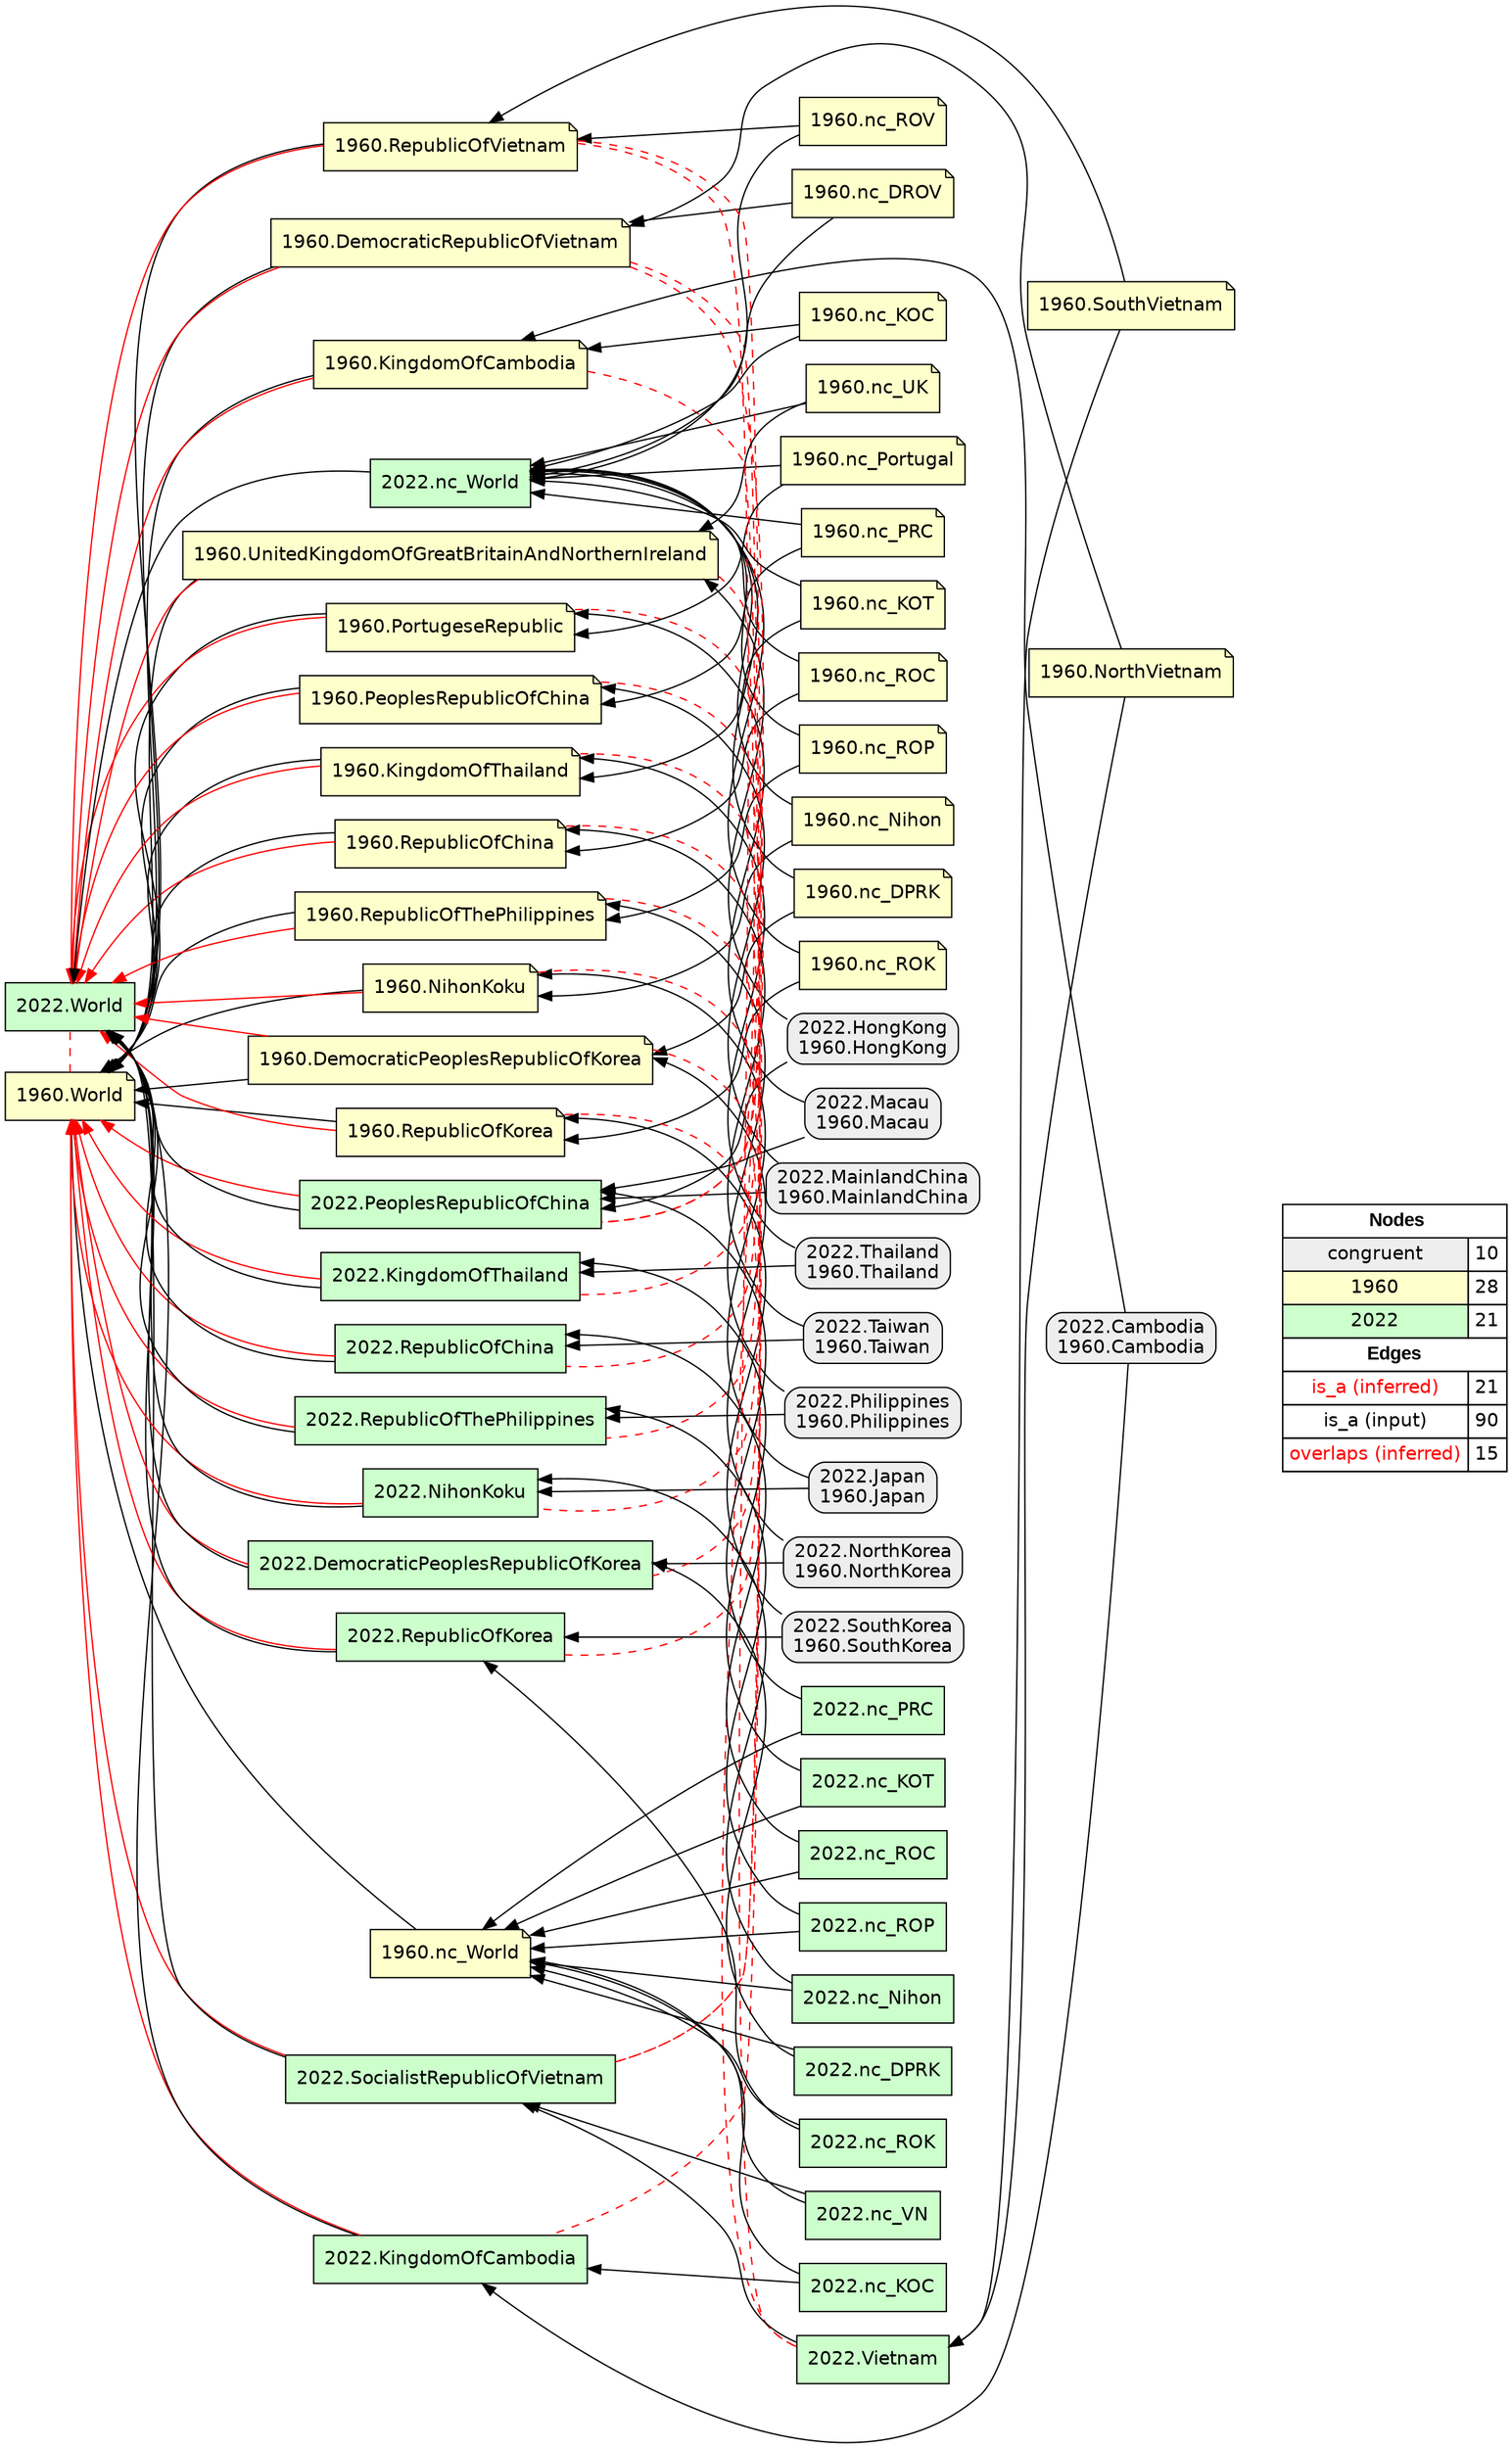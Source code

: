 digraph{
rankdir=RL
node[shape=box style="filled,rounded" fillcolor="#EEEEEE" fontname="helvetica"] 
"2022.Cambodia\n1960.Cambodia"
"2022.Japan\n1960.Japan"
"2022.HongKong\n1960.HongKong"
"2022.NorthKorea\n1960.NorthKorea"
"2022.Thailand\n1960.Thailand"
"2022.Taiwan\n1960.Taiwan"
"2022.SouthKorea\n1960.SouthKorea"
"2022.Philippines\n1960.Philippines"
"2022.Macau\n1960.Macau"
"2022.MainlandChina\n1960.MainlandChina"
node[shape=note style=filled fillcolor="#FFFFCC" fontname="helvetica"] 
"1960.nc_Nihon"
"1960.nc_ROK"
"1960.nc_ROC"
"1960.nc_ROP"
"1960.nc_ROV"
"1960.DemocraticRepublicOfVietnam"
"1960.PortugeseRepublic"
"1960.RepublicOfChina"
"1960.nc_Portugal"
"1960.UnitedKingdomOfGreatBritainAndNorthernIreland"
"1960.nc_UK"
"1960.PeoplesRepublicOfChina"
"1960.KingdomOfThailand"
"1960.nc_DROV"
"1960.nc_PRC"
"1960.NihonKoku"
"1960.KingdomOfCambodia"
"1960.RepublicOfKorea"
"1960.RepublicOfThePhilippines"
"1960.nc_World"
"1960.nc_DPRK"
"1960.RepublicOfVietnam"
"1960.DemocraticPeoplesRepublicOfKorea"
"1960.SouthVietnam"
"1960.nc_KOT"
"1960.nc_KOC"
"1960.World"
"1960.NorthVietnam"
node[shape=box style=filled fillcolor="#CCFFCC" fontname="helvetica"] 
"2022.nc_VN"
"2022.SocialistRepublicOfVietnam"
"2022.RepublicOfKorea"
"2022.DemocraticPeoplesRepublicOfKorea"
"2022.nc_World"
"2022.PeoplesRepublicOfChina"
"2022.nc_DPRK"
"2022.RepublicOfChina"
"2022.RepublicOfThePhilippines"
"2022.nc_Nihon"
"2022.Vietnam"
"2022.NihonKoku"
"2022.World"
"2022.KingdomOfThailand"
"2022.nc_PRC"
"2022.nc_ROK"
"2022.nc_KOC"
"2022.nc_ROC"
"2022.nc_KOT"
"2022.nc_ROP"
"2022.KingdomOfCambodia"
edge[arrowhead=normal style=solid color="#FF0000" constraint=true penwidth=1]
"1960.KingdomOfCambodia" -> "2022.World"
"2022.RepublicOfKorea" -> "1960.World"
"1960.UnitedKingdomOfGreatBritainAndNorthernIreland" -> "2022.World"
"1960.RepublicOfVietnam" -> "2022.World"
"1960.RepublicOfChina" -> "2022.World"
"2022.RepublicOfChina" -> "1960.World"
"1960.PeoplesRepublicOfChina" -> "2022.World"
"1960.RepublicOfKorea" -> "2022.World"
"2022.DemocraticPeoplesRepublicOfKorea" -> "1960.World"
"2022.SocialistRepublicOfVietnam" -> "1960.World"
"1960.KingdomOfThailand" -> "2022.World"
"2022.PeoplesRepublicOfChina" -> "1960.World"
"1960.PortugeseRepublic" -> "2022.World"
"2022.KingdomOfThailand" -> "1960.World"
"1960.RepublicOfThePhilippines" -> "2022.World"
"1960.DemocraticRepublicOfVietnam" -> "2022.World"
"1960.NihonKoku" -> "2022.World"
"2022.RepublicOfThePhilippines" -> "1960.World"
"2022.NihonKoku" -> "1960.World"
"1960.DemocraticPeoplesRepublicOfKorea" -> "2022.World"
"2022.KingdomOfCambodia" -> "1960.World"
edge[arrowhead=normal style=solid color="#000000" constraint=true penwidth=1]
"2022.nc_ROC" -> "2022.RepublicOfChina"
"2022.nc_DPRK" -> "2022.DemocraticPeoplesRepublicOfKorea"
"1960.nc_Nihon" -> "2022.nc_World"
"2022.nc_VN" -> "2022.SocialistRepublicOfVietnam"
"2022.RepublicOfKorea" -> "2022.World"
"1960.nc_World" -> "1960.World"
"2022.Taiwan\n1960.Taiwan" -> "2022.RepublicOfChina"
"1960.nc_Portugal" -> "2022.nc_World"
"1960.PortugeseRepublic" -> "1960.World"
"2022.nc_ROK" -> "2022.RepublicOfKorea"
"2022.nc_KOT" -> "1960.nc_World"
"2022.Taiwan\n1960.Taiwan" -> "1960.RepublicOfChina"
"2022.nc_Nihon" -> "2022.NihonKoku"
"2022.Thailand\n1960.Thailand" -> "2022.KingdomOfThailand"
"1960.RepublicOfKorea" -> "1960.World"
"1960.nc_UK" -> "2022.nc_World"
"2022.RepublicOfChina" -> "2022.World"
"1960.UnitedKingdomOfGreatBritainAndNorthernIreland" -> "1960.World"
"2022.SocialistRepublicOfVietnam" -> "2022.World"
"1960.nc_ROV" -> "1960.RepublicOfVietnam"
"2022.nc_KOT" -> "2022.KingdomOfThailand"
"1960.nc_DPRK" -> "1960.DemocraticPeoplesRepublicOfKorea"
"2022.Philippines\n1960.Philippines" -> "1960.RepublicOfThePhilippines"
"1960.SouthVietnam" -> "2022.Vietnam"
"2022.KingdomOfCambodia" -> "2022.World"
"1960.DemocraticPeoplesRepublicOfKorea" -> "1960.World"
"1960.nc_ROP" -> "2022.nc_World"
"2022.nc_KOC" -> "1960.nc_World"
"1960.nc_KOC" -> "1960.KingdomOfCambodia"
"1960.nc_UK" -> "1960.UnitedKingdomOfGreatBritainAndNorthernIreland"
"1960.KingdomOfThailand" -> "1960.World"
"2022.MainlandChina\n1960.MainlandChina" -> "2022.PeoplesRepublicOfChina"
"1960.nc_Nihon" -> "1960.NihonKoku"
"1960.nc_ROP" -> "1960.RepublicOfThePhilippines"
"1960.nc_DROV" -> "2022.nc_World"
"1960.nc_ROK" -> "2022.nc_World"
"1960.nc_DROV" -> "1960.DemocraticRepublicOfVietnam"
"2022.nc_ROC" -> "1960.nc_World"
"1960.nc_PRC" -> "2022.nc_World"
"2022.NihonKoku" -> "2022.World"
"2022.Thailand\n1960.Thailand" -> "1960.KingdomOfThailand"
"2022.Japan\n1960.Japan" -> "1960.NihonKoku"
"1960.nc_KOC" -> "2022.nc_World"
"2022.Cambodia\n1960.Cambodia" -> "2022.KingdomOfCambodia"
"1960.nc_ROV" -> "2022.nc_World"
"2022.nc_ROP" -> "2022.RepublicOfThePhilippines"
"1960.KingdomOfCambodia" -> "1960.World"
"1960.RepublicOfChina" -> "1960.World"
"1960.RepublicOfThePhilippines" -> "1960.World"
"1960.nc_ROK" -> "1960.RepublicOfKorea"
"2022.nc_World" -> "2022.World"
"2022.nc_ROP" -> "1960.nc_World"
"1960.NorthVietnam" -> "2022.Vietnam"
"1960.nc_DPRK" -> "2022.nc_World"
"2022.Vietnam" -> "2022.SocialistRepublicOfVietnam"
"1960.nc_ROC" -> "1960.RepublicOfChina"
"2022.RepublicOfThePhilippines" -> "2022.World"
"1960.SouthVietnam" -> "1960.RepublicOfVietnam"
"2022.NorthKorea\n1960.NorthKorea" -> "2022.DemocraticPeoplesRepublicOfKorea"
"2022.nc_ROK" -> "1960.nc_World"
"2022.MainlandChina\n1960.MainlandChina" -> "1960.PeoplesRepublicOfChina"
"2022.PeoplesRepublicOfChina" -> "2022.World"
"1960.NorthVietnam" -> "1960.DemocraticRepublicOfVietnam"
"1960.nc_KOT" -> "2022.nc_World"
"2022.HongKong\n1960.HongKong" -> "2022.PeoplesRepublicOfChina"
"1960.DemocraticRepublicOfVietnam" -> "1960.World"
"1960.nc_KOT" -> "1960.KingdomOfThailand"
"2022.nc_PRC" -> "1960.nc_World"
"2022.Cambodia\n1960.Cambodia" -> "1960.KingdomOfCambodia"
"1960.RepublicOfVietnam" -> "1960.World"
"2022.SouthKorea\n1960.SouthKorea" -> "1960.RepublicOfKorea"
"2022.Philippines\n1960.Philippines" -> "2022.RepublicOfThePhilippines"
"1960.NihonKoku" -> "1960.World"
"2022.Macau\n1960.Macau" -> "1960.PortugeseRepublic"
"2022.DemocraticPeoplesRepublicOfKorea" -> "2022.World"
"1960.nc_Portugal" -> "1960.PortugeseRepublic"
"1960.nc_ROC" -> "2022.nc_World"
"2022.nc_VN" -> "1960.nc_World"
"1960.nc_PRC" -> "1960.PeoplesRepublicOfChina"
"2022.HongKong\n1960.HongKong" -> "1960.UnitedKingdomOfGreatBritainAndNorthernIreland"
"2022.nc_Nihon" -> "1960.nc_World"
"2022.SouthKorea\n1960.SouthKorea" -> "2022.RepublicOfKorea"
"2022.nc_KOC" -> "2022.KingdomOfCambodia"
"2022.NorthKorea\n1960.NorthKorea" -> "1960.DemocraticPeoplesRepublicOfKorea"
"1960.PeoplesRepublicOfChina" -> "1960.World"
"2022.Japan\n1960.Japan" -> "2022.NihonKoku"
"2022.Macau\n1960.Macau" -> "2022.PeoplesRepublicOfChina"
"2022.nc_DPRK" -> "1960.nc_World"
"2022.KingdomOfThailand" -> "2022.World"
"2022.nc_PRC" -> "2022.PeoplesRepublicOfChina"
edge[arrowhead=normal style=dotted color="#000000" constraint=true penwidth=1]
edge[arrowhead=none style=dashed color="#FF0000" constraint=false penwidth=1]
"1960.PeoplesRepublicOfChina" -> "2022.PeoplesRepublicOfChina"
"1960.PortugeseRepublic" -> "2022.PeoplesRepublicOfChina"
"1960.RepublicOfVietnam" -> "2022.SocialistRepublicOfVietnam"
"1960.KingdomOfThailand" -> "2022.KingdomOfThailand"
"1960.KingdomOfCambodia" -> "2022.KingdomOfCambodia"
"1960.DemocraticRepublicOfVietnam" -> "2022.SocialistRepublicOfVietnam"
"1960.RepublicOfKorea" -> "2022.RepublicOfKorea"
"1960.RepublicOfChina" -> "2022.RepublicOfChina"
"1960.DemocraticRepublicOfVietnam" -> "2022.Vietnam"
"1960.NihonKoku" -> "2022.NihonKoku"
"1960.RepublicOfThePhilippines" -> "2022.RepublicOfThePhilippines"
"1960.UnitedKingdomOfGreatBritainAndNorthernIreland" -> "2022.PeoplesRepublicOfChina"
"1960.World" -> "2022.World"
"1960.RepublicOfVietnam" -> "2022.Vietnam"
"1960.DemocraticPeoplesRepublicOfKorea" -> "2022.DemocraticPeoplesRepublicOfKorea"
node[shape=box] 
{rank=source Legend [fillcolor= white margin=0 label=< 
 <TABLE BORDER="0" CELLBORDER="1" CELLSPACING="0" CELLPADDING="4"> 
<TR> <TD COLSPAN="2"><font face="Arial Black"> Nodes</font></TD> </TR> 
<TR> 
 <TD bgcolor="#EEEEEE" fontname="helvetica">congruent</TD> 
 <TD>10</TD> 
 </TR> 
<TR> 
 <TD bgcolor="#FFFFCC" fontname="helvetica">1960</TD> 
 <TD>28</TD> 
 </TR> 
<TR> 
 <TD bgcolor="#CCFFCC" fontname="helvetica">2022</TD> 
 <TD>21</TD> 
 </TR> 
<TR> <TD COLSPAN="2"><font face = "Arial Black"> Edges </font></TD> </TR> 
<TR> 
 <TD><font color ="#FF0000">is_a (inferred)</font></TD><TD>21</TD>
</TR>
<TR> 
 <TD><font color ="#000000">is_a (input)</font></TD><TD>90</TD>
</TR>
<TR> 
 <TD><font color ="#FF0000">overlaps (inferred)</font></TD><TD>15</TD>
</TR>
</TABLE> 
 >] } 
}